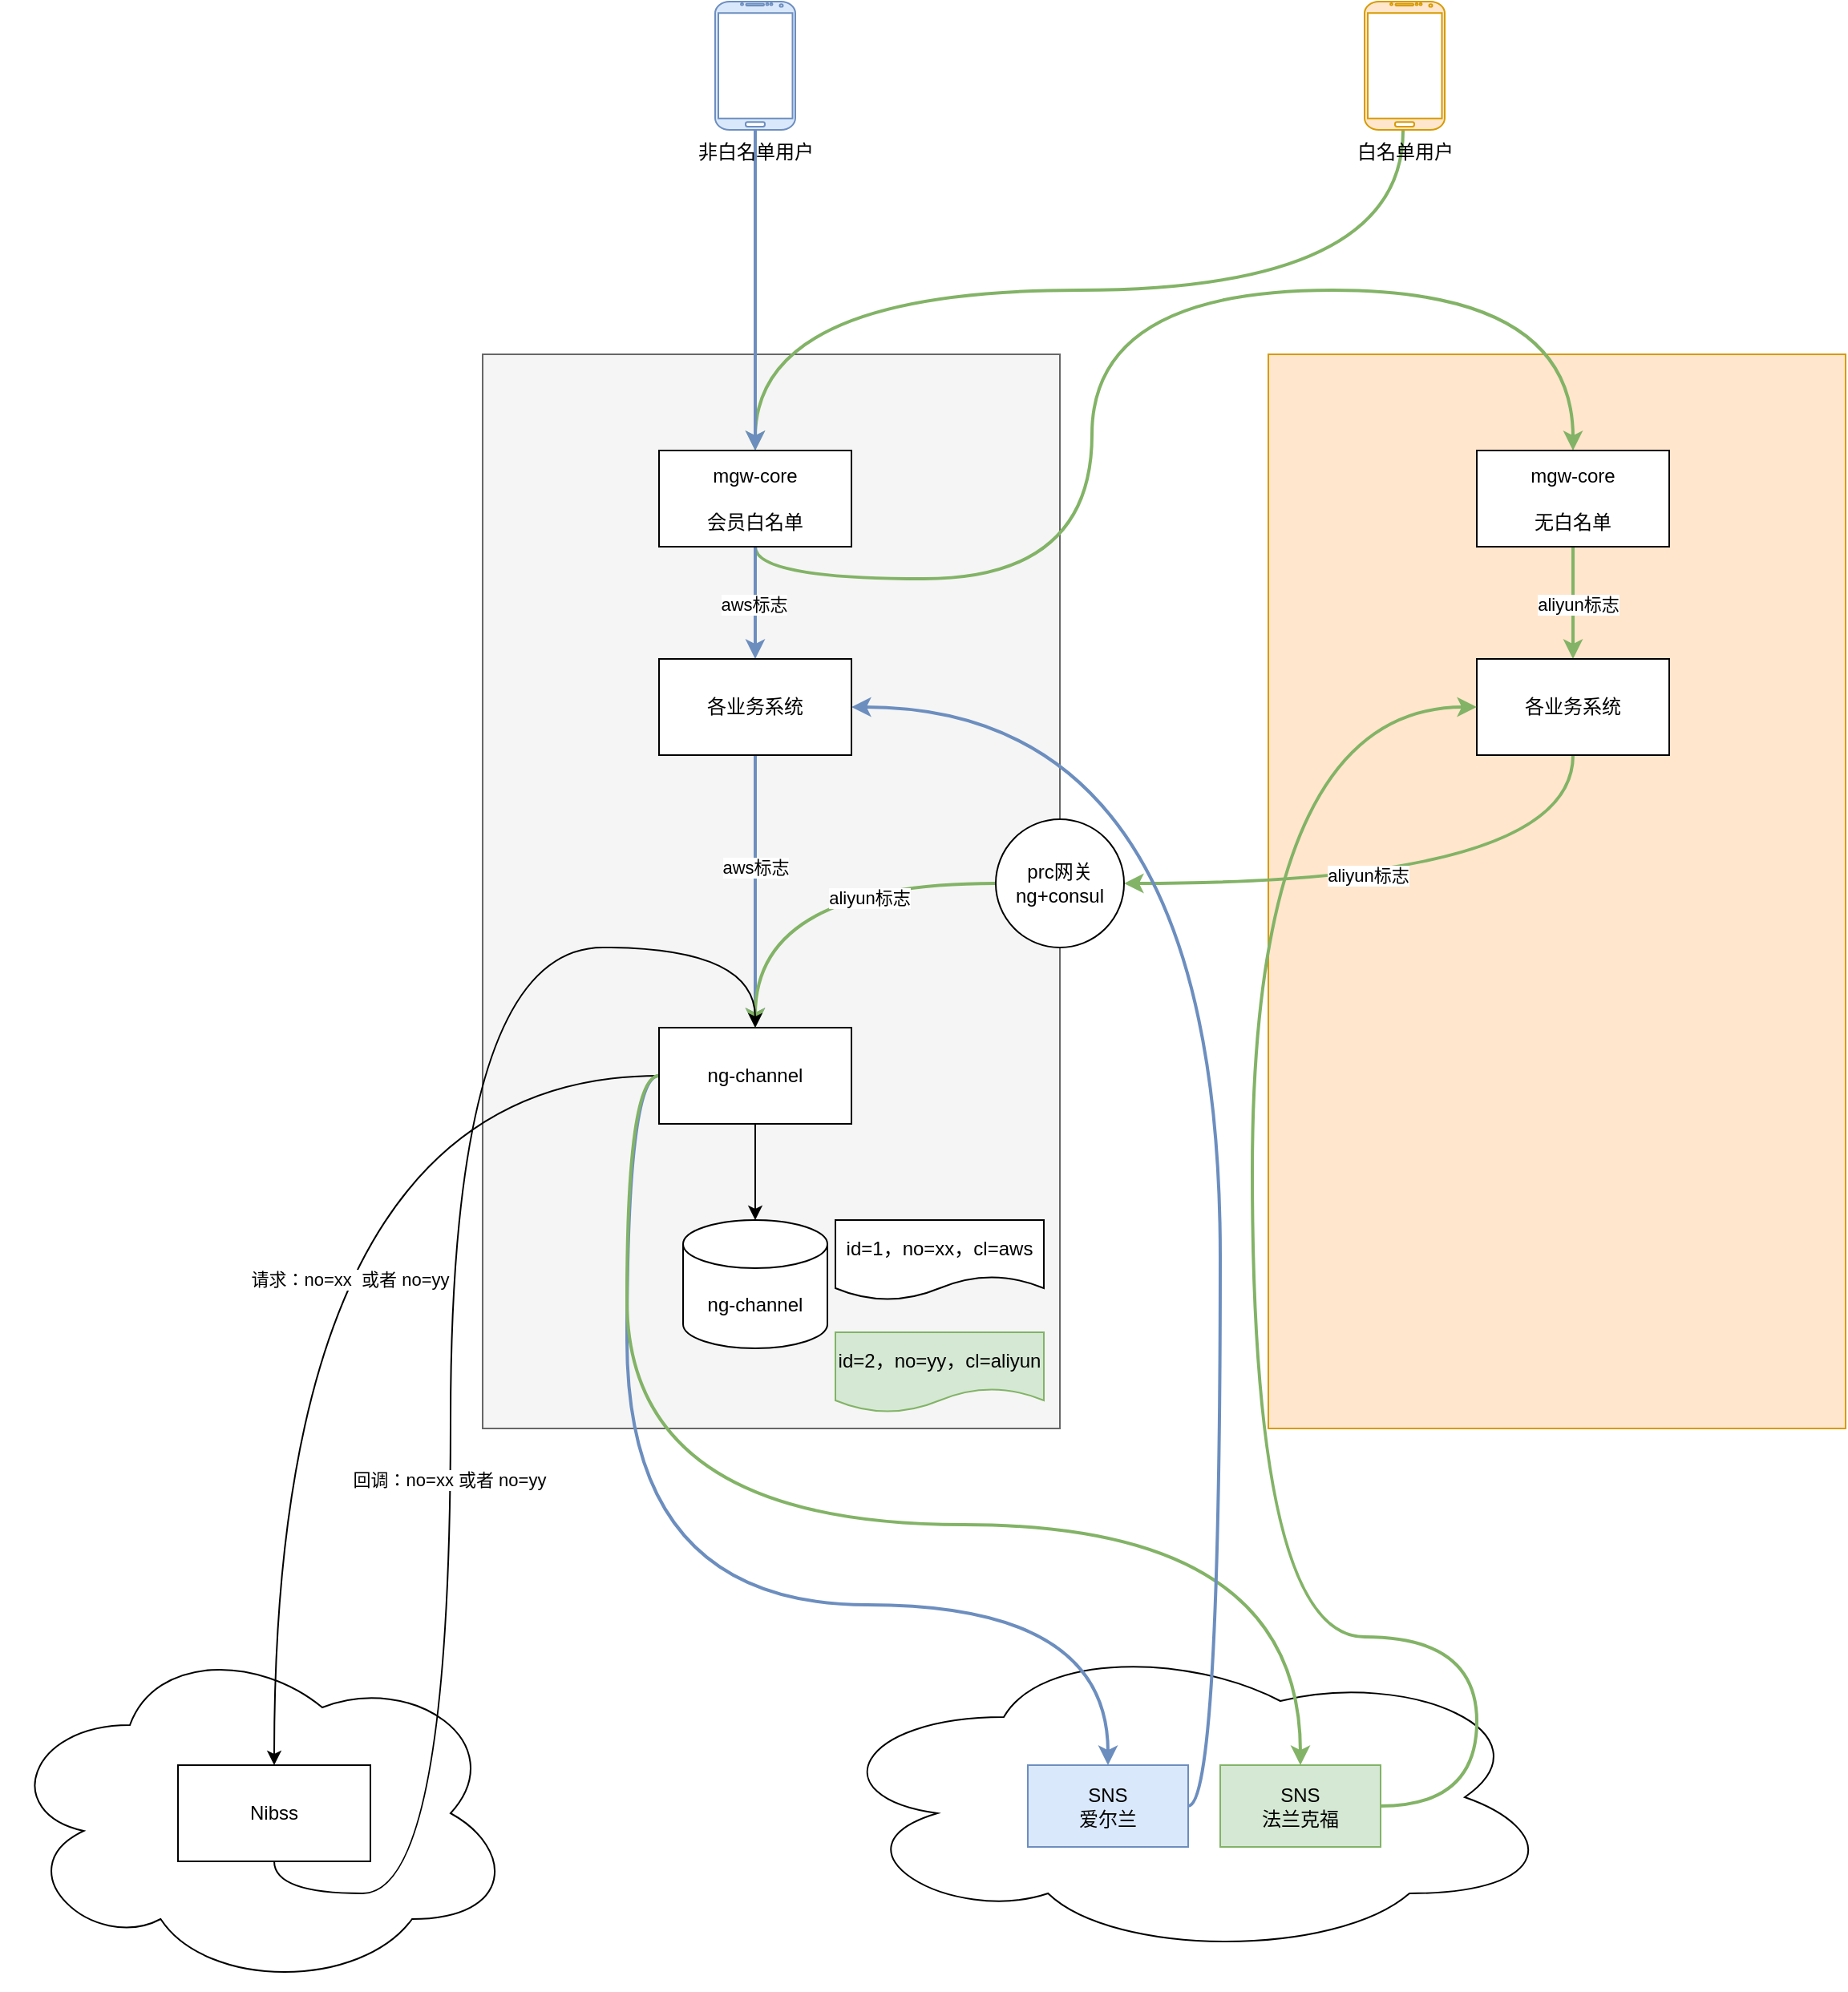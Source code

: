 <mxfile version="20.4.0" type="github">
  <diagram id="aO1gsIgiVoshPTAXAsny" name="第 1 页">
    <mxGraphModel dx="2125" dy="834" grid="1" gridSize="10" guides="1" tooltips="1" connect="1" arrows="1" fold="1" page="1" pageScale="1" pageWidth="827" pageHeight="1169" math="0" shadow="0">
      <root>
        <mxCell id="0" />
        <mxCell id="1" parent="0" />
        <mxCell id="lXyrdjqoIO1akCfHZl6s-1" value="" style="rounded=0;whiteSpace=wrap;html=1;fillColor=#f5f5f5;fontColor=#333333;strokeColor=#666666;" vertex="1" parent="1">
          <mxGeometry x="40" y="240" width="360" height="670" as="geometry" />
        </mxCell>
        <mxCell id="lXyrdjqoIO1akCfHZl6s-2" value="" style="rounded=0;whiteSpace=wrap;html=1;fillColor=#ffe6cc;strokeColor=#d79b00;" vertex="1" parent="1">
          <mxGeometry x="530" y="240" width="360" height="670" as="geometry" />
        </mxCell>
        <mxCell id="lXyrdjqoIO1akCfHZl6s-7" style="edgeStyle=orthogonalEdgeStyle;curved=1;rounded=0;orthogonalLoop=1;jettySize=auto;html=1;entryX=0.5;entryY=0;entryDx=0;entryDy=0;exitX=0.48;exitY=1.006;exitDx=0;exitDy=0;exitPerimeter=0;fillColor=#d5e8d4;strokeColor=#82b366;strokeWidth=2;" edge="1" parent="1" source="lXyrdjqoIO1akCfHZl6s-3" target="lXyrdjqoIO1akCfHZl6s-5">
          <mxGeometry relative="1" as="geometry" />
        </mxCell>
        <mxCell id="lXyrdjqoIO1akCfHZl6s-3" value="白名单用户" style="verticalLabelPosition=bottom;verticalAlign=top;html=1;shadow=0;dashed=0;strokeWidth=1;shape=mxgraph.android.phone2;strokeColor=#d79b00;fillColor=#ffe6cc;" vertex="1" parent="1">
          <mxGeometry x="590" y="20" width="50" height="80" as="geometry" />
        </mxCell>
        <mxCell id="lXyrdjqoIO1akCfHZl6s-6" style="edgeStyle=orthogonalEdgeStyle;rounded=0;orthogonalLoop=1;jettySize=auto;html=1;entryX=0.5;entryY=0;entryDx=0;entryDy=0;curved=1;fillColor=#dae8fc;strokeColor=#6c8ebf;strokeWidth=2;" edge="1" parent="1" source="lXyrdjqoIO1akCfHZl6s-4" target="lXyrdjqoIO1akCfHZl6s-5">
          <mxGeometry relative="1" as="geometry" />
        </mxCell>
        <mxCell id="lXyrdjqoIO1akCfHZl6s-4" value="非白名单用户" style="verticalLabelPosition=bottom;verticalAlign=top;html=1;shadow=0;dashed=0;strokeWidth=1;shape=mxgraph.android.phone2;strokeColor=#6c8ebf;fillColor=#dae8fc;" vertex="1" parent="1">
          <mxGeometry x="185" y="20" width="50" height="80" as="geometry" />
        </mxCell>
        <mxCell id="lXyrdjqoIO1akCfHZl6s-9" style="edgeStyle=orthogonalEdgeStyle;curved=1;rounded=0;orthogonalLoop=1;jettySize=auto;html=1;entryX=0.5;entryY=0;entryDx=0;entryDy=0;exitX=0.5;exitY=1;exitDx=0;exitDy=0;fillColor=#d5e8d4;strokeColor=#82b366;strokeWidth=2;" edge="1" parent="1" source="lXyrdjqoIO1akCfHZl6s-5" target="lXyrdjqoIO1akCfHZl6s-8">
          <mxGeometry relative="1" as="geometry">
            <Array as="points">
              <mxPoint x="210" y="380" />
              <mxPoint x="420" y="380" />
              <mxPoint x="420" y="200" />
              <mxPoint x="720" y="200" />
            </Array>
          </mxGeometry>
        </mxCell>
        <mxCell id="lXyrdjqoIO1akCfHZl6s-12" style="edgeStyle=orthogonalEdgeStyle;curved=1;rounded=0;orthogonalLoop=1;jettySize=auto;html=1;entryX=0.5;entryY=0;entryDx=0;entryDy=0;fillColor=#dae8fc;strokeColor=#6c8ebf;strokeWidth=2;" edge="1" parent="1" source="lXyrdjqoIO1akCfHZl6s-5" target="lXyrdjqoIO1akCfHZl6s-10">
          <mxGeometry relative="1" as="geometry" />
        </mxCell>
        <mxCell id="lXyrdjqoIO1akCfHZl6s-13" value="aws标志" style="edgeLabel;html=1;align=center;verticalAlign=middle;resizable=0;points=[];" vertex="1" connectable="0" parent="lXyrdjqoIO1akCfHZl6s-12">
          <mxGeometry x="0.014" y="-1" relative="1" as="geometry">
            <mxPoint as="offset" />
          </mxGeometry>
        </mxCell>
        <mxCell id="lXyrdjqoIO1akCfHZl6s-5" value="mgw-core&lt;br&gt;&lt;br&gt;会员白名单" style="rounded=0;whiteSpace=wrap;html=1;" vertex="1" parent="1">
          <mxGeometry x="150" y="300" width="120" height="60" as="geometry" />
        </mxCell>
        <mxCell id="lXyrdjqoIO1akCfHZl6s-14" style="edgeStyle=orthogonalEdgeStyle;curved=1;rounded=0;orthogonalLoop=1;jettySize=auto;html=1;entryX=0.5;entryY=0;entryDx=0;entryDy=0;fillColor=#d5e8d4;strokeColor=#82b366;strokeWidth=2;" edge="1" parent="1" source="lXyrdjqoIO1akCfHZl6s-8" target="lXyrdjqoIO1akCfHZl6s-11">
          <mxGeometry relative="1" as="geometry" />
        </mxCell>
        <mxCell id="lXyrdjqoIO1akCfHZl6s-15" value="aliyun标志" style="edgeLabel;html=1;align=center;verticalAlign=middle;resizable=0;points=[];" vertex="1" connectable="0" parent="lXyrdjqoIO1akCfHZl6s-14">
          <mxGeometry x="-0.014" y="3" relative="1" as="geometry">
            <mxPoint y="1" as="offset" />
          </mxGeometry>
        </mxCell>
        <mxCell id="lXyrdjqoIO1akCfHZl6s-8" value="mgw-core&lt;br&gt;&lt;br&gt;无白名单" style="rounded=0;whiteSpace=wrap;html=1;" vertex="1" parent="1">
          <mxGeometry x="660" y="300" width="120" height="60" as="geometry" />
        </mxCell>
        <mxCell id="lXyrdjqoIO1akCfHZl6s-19" style="edgeStyle=orthogonalEdgeStyle;curved=1;rounded=0;orthogonalLoop=1;jettySize=auto;html=1;entryX=0.5;entryY=0;entryDx=0;entryDy=0;fillColor=#dae8fc;strokeColor=#6c8ebf;strokeWidth=2;" edge="1" parent="1" source="lXyrdjqoIO1akCfHZl6s-10" target="lXyrdjqoIO1akCfHZl6s-18">
          <mxGeometry relative="1" as="geometry" />
        </mxCell>
        <mxCell id="lXyrdjqoIO1akCfHZl6s-20" value="aws标志" style="edgeLabel;html=1;align=center;verticalAlign=middle;resizable=0;points=[];" vertex="1" connectable="0" parent="lXyrdjqoIO1akCfHZl6s-19">
          <mxGeometry x="-0.189" relative="1" as="geometry">
            <mxPoint y="1" as="offset" />
          </mxGeometry>
        </mxCell>
        <mxCell id="lXyrdjqoIO1akCfHZl6s-10" value="各业务系统" style="rounded=0;whiteSpace=wrap;html=1;" vertex="1" parent="1">
          <mxGeometry x="150" y="430" width="120" height="60" as="geometry" />
        </mxCell>
        <mxCell id="lXyrdjqoIO1akCfHZl6s-24" style="edgeStyle=orthogonalEdgeStyle;curved=1;rounded=0;orthogonalLoop=1;jettySize=auto;html=1;entryX=1;entryY=0.5;entryDx=0;entryDy=0;exitX=0.5;exitY=1;exitDx=0;exitDy=0;fillColor=#d5e8d4;strokeColor=#82b366;strokeWidth=2;" edge="1" parent="1" source="lXyrdjqoIO1akCfHZl6s-11" target="lXyrdjqoIO1akCfHZl6s-22">
          <mxGeometry relative="1" as="geometry" />
        </mxCell>
        <mxCell id="lXyrdjqoIO1akCfHZl6s-27" value="aliyun标志" style="edgeLabel;html=1;align=center;verticalAlign=middle;resizable=0;points=[];" vertex="1" connectable="0" parent="lXyrdjqoIO1akCfHZl6s-24">
          <mxGeometry x="0.156" y="-5" relative="1" as="geometry">
            <mxPoint as="offset" />
          </mxGeometry>
        </mxCell>
        <mxCell id="lXyrdjqoIO1akCfHZl6s-11" value="各业务系统" style="rounded=0;whiteSpace=wrap;html=1;" vertex="1" parent="1">
          <mxGeometry x="660" y="430" width="120" height="60" as="geometry" />
        </mxCell>
        <mxCell id="lXyrdjqoIO1akCfHZl6s-16" value="" style="ellipse;shape=cloud;whiteSpace=wrap;html=1;" vertex="1" parent="1">
          <mxGeometry x="-260" y="1040" width="320" height="220" as="geometry" />
        </mxCell>
        <mxCell id="lXyrdjqoIO1akCfHZl6s-17" value="" style="ellipse;shape=cloud;whiteSpace=wrap;html=1;" vertex="1" parent="1">
          <mxGeometry x="250" y="1040" width="460" height="200" as="geometry" />
        </mxCell>
        <mxCell id="lXyrdjqoIO1akCfHZl6s-23" style="edgeStyle=orthogonalEdgeStyle;curved=1;rounded=0;orthogonalLoop=1;jettySize=auto;html=1;entryX=0.5;entryY=0;entryDx=0;entryDy=0;entryPerimeter=0;" edge="1" parent="1" source="lXyrdjqoIO1akCfHZl6s-18" target="lXyrdjqoIO1akCfHZl6s-21">
          <mxGeometry relative="1" as="geometry" />
        </mxCell>
        <mxCell id="lXyrdjqoIO1akCfHZl6s-32" style="edgeStyle=orthogonalEdgeStyle;curved=1;rounded=0;orthogonalLoop=1;jettySize=auto;html=1;entryX=0.5;entryY=0;entryDx=0;entryDy=0;" edge="1" parent="1" source="lXyrdjqoIO1akCfHZl6s-18" target="lXyrdjqoIO1akCfHZl6s-31">
          <mxGeometry relative="1" as="geometry" />
        </mxCell>
        <mxCell id="lXyrdjqoIO1akCfHZl6s-36" value="请求：no=xx&amp;nbsp; 或者 no=yy" style="edgeLabel;html=1;align=center;verticalAlign=middle;resizable=0;points=[];" vertex="1" connectable="0" parent="lXyrdjqoIO1akCfHZl6s-32">
          <mxGeometry x="0.091" y="47" relative="1" as="geometry">
            <mxPoint y="1" as="offset" />
          </mxGeometry>
        </mxCell>
        <mxCell id="lXyrdjqoIO1akCfHZl6s-33" style="edgeStyle=orthogonalEdgeStyle;curved=1;rounded=0;orthogonalLoop=1;jettySize=auto;html=1;entryX=0.5;entryY=0;entryDx=0;entryDy=0;exitX=0;exitY=0.5;exitDx=0;exitDy=0;fillColor=#dae8fc;strokeColor=#6c8ebf;strokeWidth=2;" edge="1" parent="1" source="lXyrdjqoIO1akCfHZl6s-18" target="lXyrdjqoIO1akCfHZl6s-34">
          <mxGeometry relative="1" as="geometry">
            <Array as="points">
              <mxPoint x="130" y="690" />
              <mxPoint x="130" y="1020" />
              <mxPoint x="430" y="1020" />
            </Array>
          </mxGeometry>
        </mxCell>
        <mxCell id="lXyrdjqoIO1akCfHZl6s-39" style="edgeStyle=orthogonalEdgeStyle;curved=1;rounded=0;orthogonalLoop=1;jettySize=auto;html=1;entryX=0.5;entryY=0;entryDx=0;entryDy=0;exitX=0;exitY=0.5;exitDx=0;exitDy=0;fillColor=#d5e8d4;strokeColor=#82b366;strokeWidth=2;" edge="1" parent="1" source="lXyrdjqoIO1akCfHZl6s-18" target="lXyrdjqoIO1akCfHZl6s-35">
          <mxGeometry relative="1" as="geometry">
            <Array as="points">
              <mxPoint x="130" y="690" />
              <mxPoint x="130" y="970" />
              <mxPoint x="550" y="970" />
            </Array>
          </mxGeometry>
        </mxCell>
        <mxCell id="lXyrdjqoIO1akCfHZl6s-18" value="ng-channel" style="rounded=0;whiteSpace=wrap;html=1;" vertex="1" parent="1">
          <mxGeometry x="150" y="660" width="120" height="60" as="geometry" />
        </mxCell>
        <mxCell id="lXyrdjqoIO1akCfHZl6s-21" value="ng-channel" style="shape=cylinder3;whiteSpace=wrap;html=1;boundedLbl=1;backgroundOutline=1;size=15;" vertex="1" parent="1">
          <mxGeometry x="165" y="780" width="90" height="80" as="geometry" />
        </mxCell>
        <mxCell id="lXyrdjqoIO1akCfHZl6s-25" style="edgeStyle=orthogonalEdgeStyle;curved=1;rounded=0;orthogonalLoop=1;jettySize=auto;html=1;entryX=0.5;entryY=0;entryDx=0;entryDy=0;fillColor=#d5e8d4;strokeColor=#82b366;strokeWidth=2;" edge="1" parent="1" source="lXyrdjqoIO1akCfHZl6s-22" target="lXyrdjqoIO1akCfHZl6s-18">
          <mxGeometry relative="1" as="geometry" />
        </mxCell>
        <mxCell id="lXyrdjqoIO1akCfHZl6s-28" value="aliyun标志" style="edgeLabel;html=1;align=center;verticalAlign=middle;resizable=0;points=[];" vertex="1" connectable="0" parent="lXyrdjqoIO1akCfHZl6s-25">
          <mxGeometry x="-0.342" y="9" relative="1" as="geometry">
            <mxPoint as="offset" />
          </mxGeometry>
        </mxCell>
        <mxCell id="lXyrdjqoIO1akCfHZl6s-22" value="prc网关&lt;br&gt;ng+consul" style="ellipse;whiteSpace=wrap;html=1;aspect=fixed;" vertex="1" parent="1">
          <mxGeometry x="360" y="530" width="80" height="80" as="geometry" />
        </mxCell>
        <mxCell id="lXyrdjqoIO1akCfHZl6s-29" value="id=1，no=xx，cl=aws" style="shape=document;whiteSpace=wrap;html=1;boundedLbl=1;" vertex="1" parent="1">
          <mxGeometry x="260" y="780" width="130" height="50" as="geometry" />
        </mxCell>
        <mxCell id="lXyrdjqoIO1akCfHZl6s-30" value="id=2，no=yy，cl=aliyun" style="shape=document;whiteSpace=wrap;html=1;boundedLbl=1;fillColor=#d5e8d4;strokeColor=#82b366;" vertex="1" parent="1">
          <mxGeometry x="260" y="850" width="130" height="50" as="geometry" />
        </mxCell>
        <mxCell id="lXyrdjqoIO1akCfHZl6s-37" style="edgeStyle=orthogonalEdgeStyle;curved=1;rounded=0;orthogonalLoop=1;jettySize=auto;html=1;entryX=0.5;entryY=0;entryDx=0;entryDy=0;exitX=0.5;exitY=1;exitDx=0;exitDy=0;" edge="1" parent="1" source="lXyrdjqoIO1akCfHZl6s-31" target="lXyrdjqoIO1akCfHZl6s-18">
          <mxGeometry relative="1" as="geometry">
            <Array as="points">
              <mxPoint x="-90" y="1200" />
              <mxPoint x="20" y="1200" />
              <mxPoint x="20" y="610" />
              <mxPoint x="210" y="610" />
            </Array>
          </mxGeometry>
        </mxCell>
        <mxCell id="lXyrdjqoIO1akCfHZl6s-38" value="回调：no=xx 或者 no=yy" style="edgeLabel;html=1;align=center;verticalAlign=middle;resizable=0;points=[];" vertex="1" connectable="0" parent="lXyrdjqoIO1akCfHZl6s-37">
          <mxGeometry x="-0.189" y="1" relative="1" as="geometry">
            <mxPoint y="1" as="offset" />
          </mxGeometry>
        </mxCell>
        <mxCell id="lXyrdjqoIO1akCfHZl6s-31" value="Nibss" style="rounded=0;whiteSpace=wrap;html=1;" vertex="1" parent="1">
          <mxGeometry x="-150" y="1120" width="120" height="60" as="geometry" />
        </mxCell>
        <mxCell id="lXyrdjqoIO1akCfHZl6s-42" style="edgeStyle=orthogonalEdgeStyle;curved=1;rounded=0;orthogonalLoop=1;jettySize=auto;html=1;entryX=1;entryY=0.5;entryDx=0;entryDy=0;exitX=1;exitY=0.5;exitDx=0;exitDy=0;fillColor=#dae8fc;strokeColor=#6c8ebf;strokeWidth=2;" edge="1" parent="1" source="lXyrdjqoIO1akCfHZl6s-34" target="lXyrdjqoIO1akCfHZl6s-10">
          <mxGeometry relative="1" as="geometry" />
        </mxCell>
        <mxCell id="lXyrdjqoIO1akCfHZl6s-34" value="SNS&lt;br&gt;爱尔兰" style="rounded=0;whiteSpace=wrap;html=1;fillColor=#dae8fc;strokeColor=#6c8ebf;" vertex="1" parent="1">
          <mxGeometry x="380" y="1120" width="100" height="51" as="geometry" />
        </mxCell>
        <mxCell id="lXyrdjqoIO1akCfHZl6s-41" style="edgeStyle=orthogonalEdgeStyle;curved=1;rounded=0;orthogonalLoop=1;jettySize=auto;html=1;entryX=0;entryY=0.5;entryDx=0;entryDy=0;exitX=1;exitY=0.5;exitDx=0;exitDy=0;fillColor=#d5e8d4;strokeColor=#82b366;strokeWidth=2;" edge="1" parent="1" source="lXyrdjqoIO1akCfHZl6s-35" target="lXyrdjqoIO1akCfHZl6s-11">
          <mxGeometry relative="1" as="geometry">
            <Array as="points">
              <mxPoint x="660" y="1146" />
              <mxPoint x="660" y="1040" />
              <mxPoint x="520" y="1040" />
              <mxPoint x="520" y="460" />
            </Array>
          </mxGeometry>
        </mxCell>
        <mxCell id="lXyrdjqoIO1akCfHZl6s-35" value="SNS&lt;br&gt;法兰克福" style="rounded=0;whiteSpace=wrap;html=1;fillColor=#d5e8d4;strokeColor=#82b366;" vertex="1" parent="1">
          <mxGeometry x="500" y="1120" width="100" height="51" as="geometry" />
        </mxCell>
      </root>
    </mxGraphModel>
  </diagram>
</mxfile>
